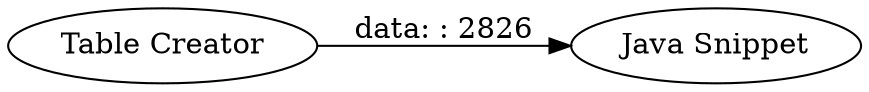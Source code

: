 digraph {
	"3852674371242332698_32" [label="Table Creator"]
	"3852674371242332698_34" [label="Java Snippet"]
	"3852674371242332698_32" -> "3852674371242332698_34" [label="data: : 2826"]
	rankdir=LR
}
